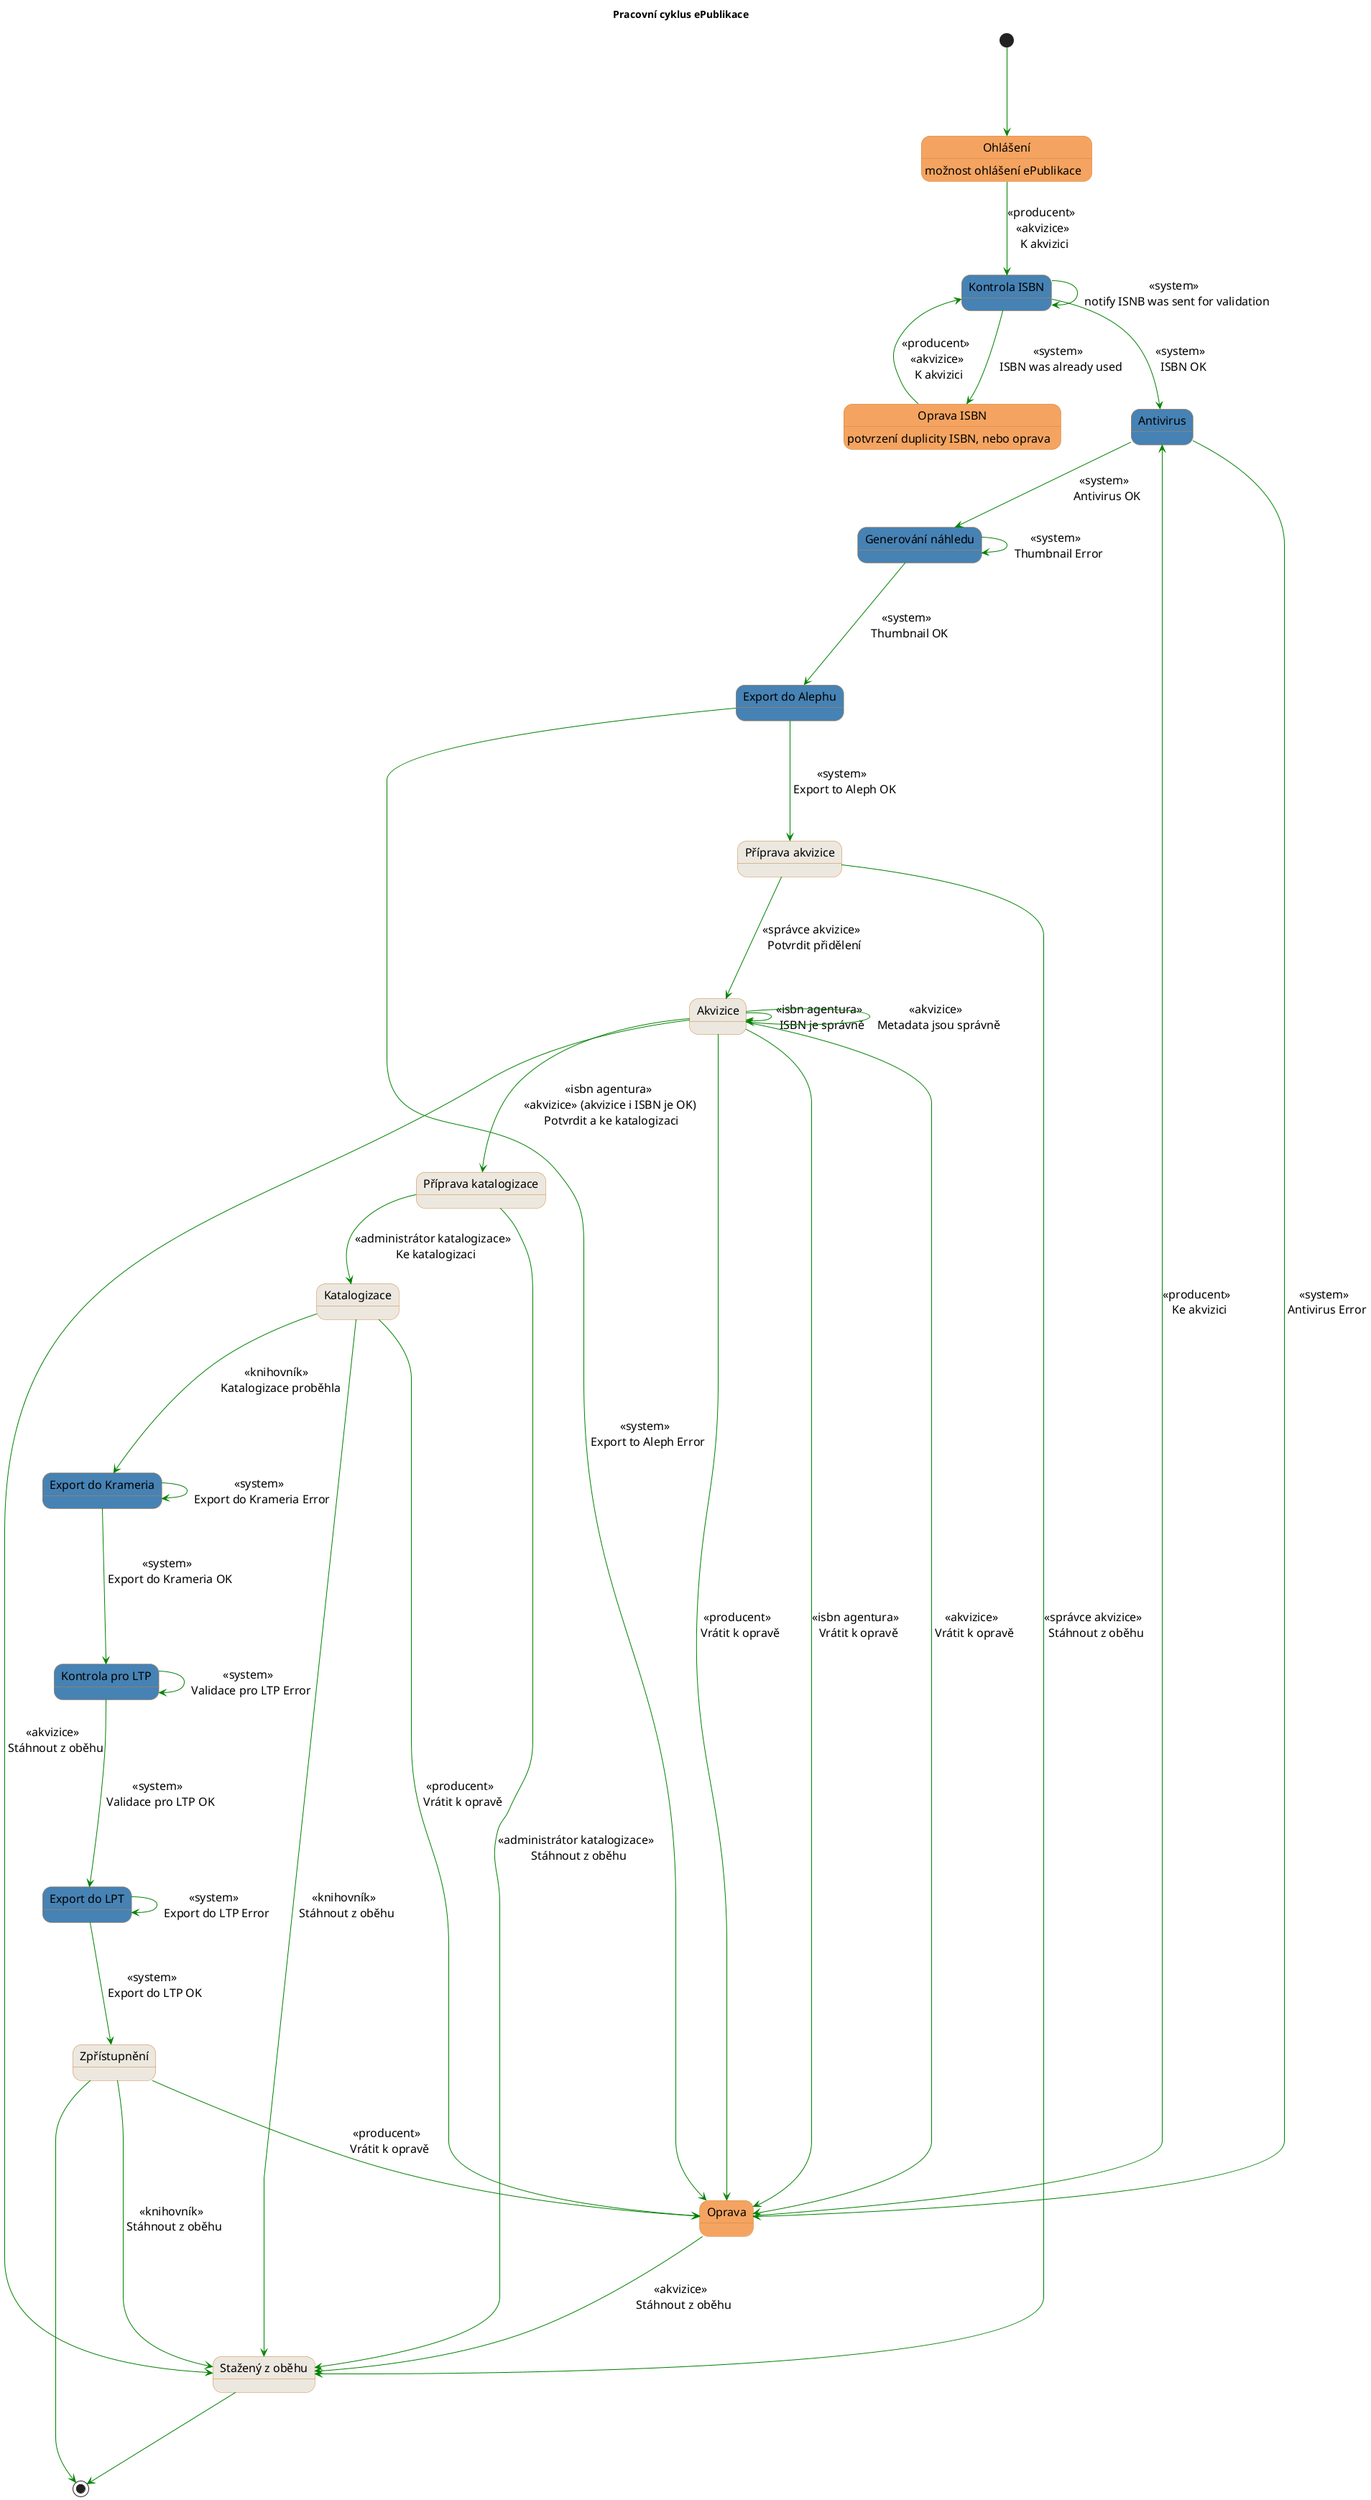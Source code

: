 @startuml
title <b>Pracovní cyklus ePublikace</b>
skinparam DefaultFontSize 16pt

skinparam state {
  StartColor MediumBlue
  EndColor MediumBlue
  BackgroundColor Peru
  BackgroundColor<< Begin >> Olive
  BorderColor Peru
  FontName Impact
  ArrowColor Green
}

state "Ohlášení" as declaration #SandyBrown
declaration : možnost ohlášení ePublikace

state "Oprava ISBN" as isbnCorrection #SandyBrown
isbnCorrection : potvrzení duplicity ISBN, nebo oprava

state "Zpřístupnění" as accessing #ECE8DF
state "Antivirus" as antivirus #SteelBlue
state "Kontrola ISBN" as isbn #SteelBlue
state "Příprava akvizice" as acquisitionPreparing #ECE8DF
state "Akvizice" as acquisition #ECE8DF
state "Příprava katalogizace" as catalogizationPreparing #ECE8DF
state "Katalogizace" as catalogization #ECE8DF
state "Oprava" as declarationWithError #SandyBrown
state "Generování náhledu" as thumbnailGenerating #SteelBlue
state "Export do Alephu" as exportToAleph #SteelBlue
state "Export do Krameria" as exportToKramerius #SteelBlue
state "Export do LPT" as exportToLTP #SteelBlue
state "Kontrola pro LTP" as validationForLTP #SteelBlue
state "Stažený z oběhu" as withdrawn #ECE8DF

[*] ---> declaration

declaration --> isbn : << producent >> \n << akvizice >> \n K akvizici

isbn --> isbn : << system >> \n notify ISNB was sent for validation
isbn --> antivirus : << system >> \n ISBN OK
isbn --> isbnCorrection : << system >> \n ISBN was already used

isbnCorrection --> isbn : << producent >> \n << akvizice >> \n K akvizici

antivirus --> thumbnailGenerating : << system >> \n Antivirus OK
antivirus --> declarationWithError : << system >> \n Antivirus Error

thumbnailGenerating ---> exportToAleph : << system >> \n Thumbnail OK
thumbnailGenerating ---> thumbnailGenerating : << system >> \n Thumbnail Error

exportToAleph ---> acquisitionPreparing : << system >> \n Export to Aleph OK
exportToAleph --> declarationWithError : << system >> \n Export to Aleph Error

acquisitionPreparing ---> acquisition : << správce akvizice >> \n Potvrdit přidělení
acquisitionPreparing ---> withdrawn : << správce akvizice >> \n Stáhnout z oběhu
acquisition ---> declarationWithError : << isbn agentura >> \n Vrátit k opravě
acquisition ---> declarationWithError : << akvizice >> \n Vrátit k opravě
acquisition ---> acquisition : << isbn agentura >> \n ISBN je správně
acquisition ---> acquisition : << akvizice >> \n Metadata jsou správně
acquisition ---> catalogizationPreparing : << isbn agentura >> \n << akvizice >> (akvizice i ISBN je OK) \n Potvrdit a ke katalogizaci
acquisition ---> declarationWithError : << producent >> \n Vrátit k opravě
acquisition ---> withdrawn : << akvizice >> \n Stáhnout z oběhu

declarationWithError ---> antivirus : << producent >> \n Ke akvizici
declarationWithError ---> withdrawn : << akvizice >> \n Stáhnout z oběhu

catalogizationPreparing --> catalogization : << administrátor katalogizace >> \n Ke katalogizaci
catalogizationPreparing --> withdrawn : << administrátor katalogizace >> \n Stáhnout z oběhu
catalogization ---> exportToKramerius : << knihovník >> \n  Katalogizace proběhla
catalogization ---> declarationWithError : << producent >> \n Vrátit k opravě
catalogization ---> withdrawn : << knihovník >> \n Stáhnout z oběhu

exportToKramerius ---> validationForLTP : << system >> \n Export do Krameria OK
exportToKramerius ---> exportToKramerius : << system >> \n Export do Krameria Error

validationForLTP ---> exportToLTP : << system >> \n Validace pro LTP OK
validationForLTP ---> validationForLTP : << system >> \n Validace pro LTP Error

exportToLTP ---> accessing : << system >> \n Export do LTP OK
exportToLTP ---> exportToLTP : << system >> \n Export do LTP Error

accessing ---> declarationWithError : << producent >> \n Vrátit k opravě
accessing ---> withdrawn : << knihovník >> \n Stáhnout z oběhu

accessing ---> [*]
withdrawn ---> [*]

@enduml
